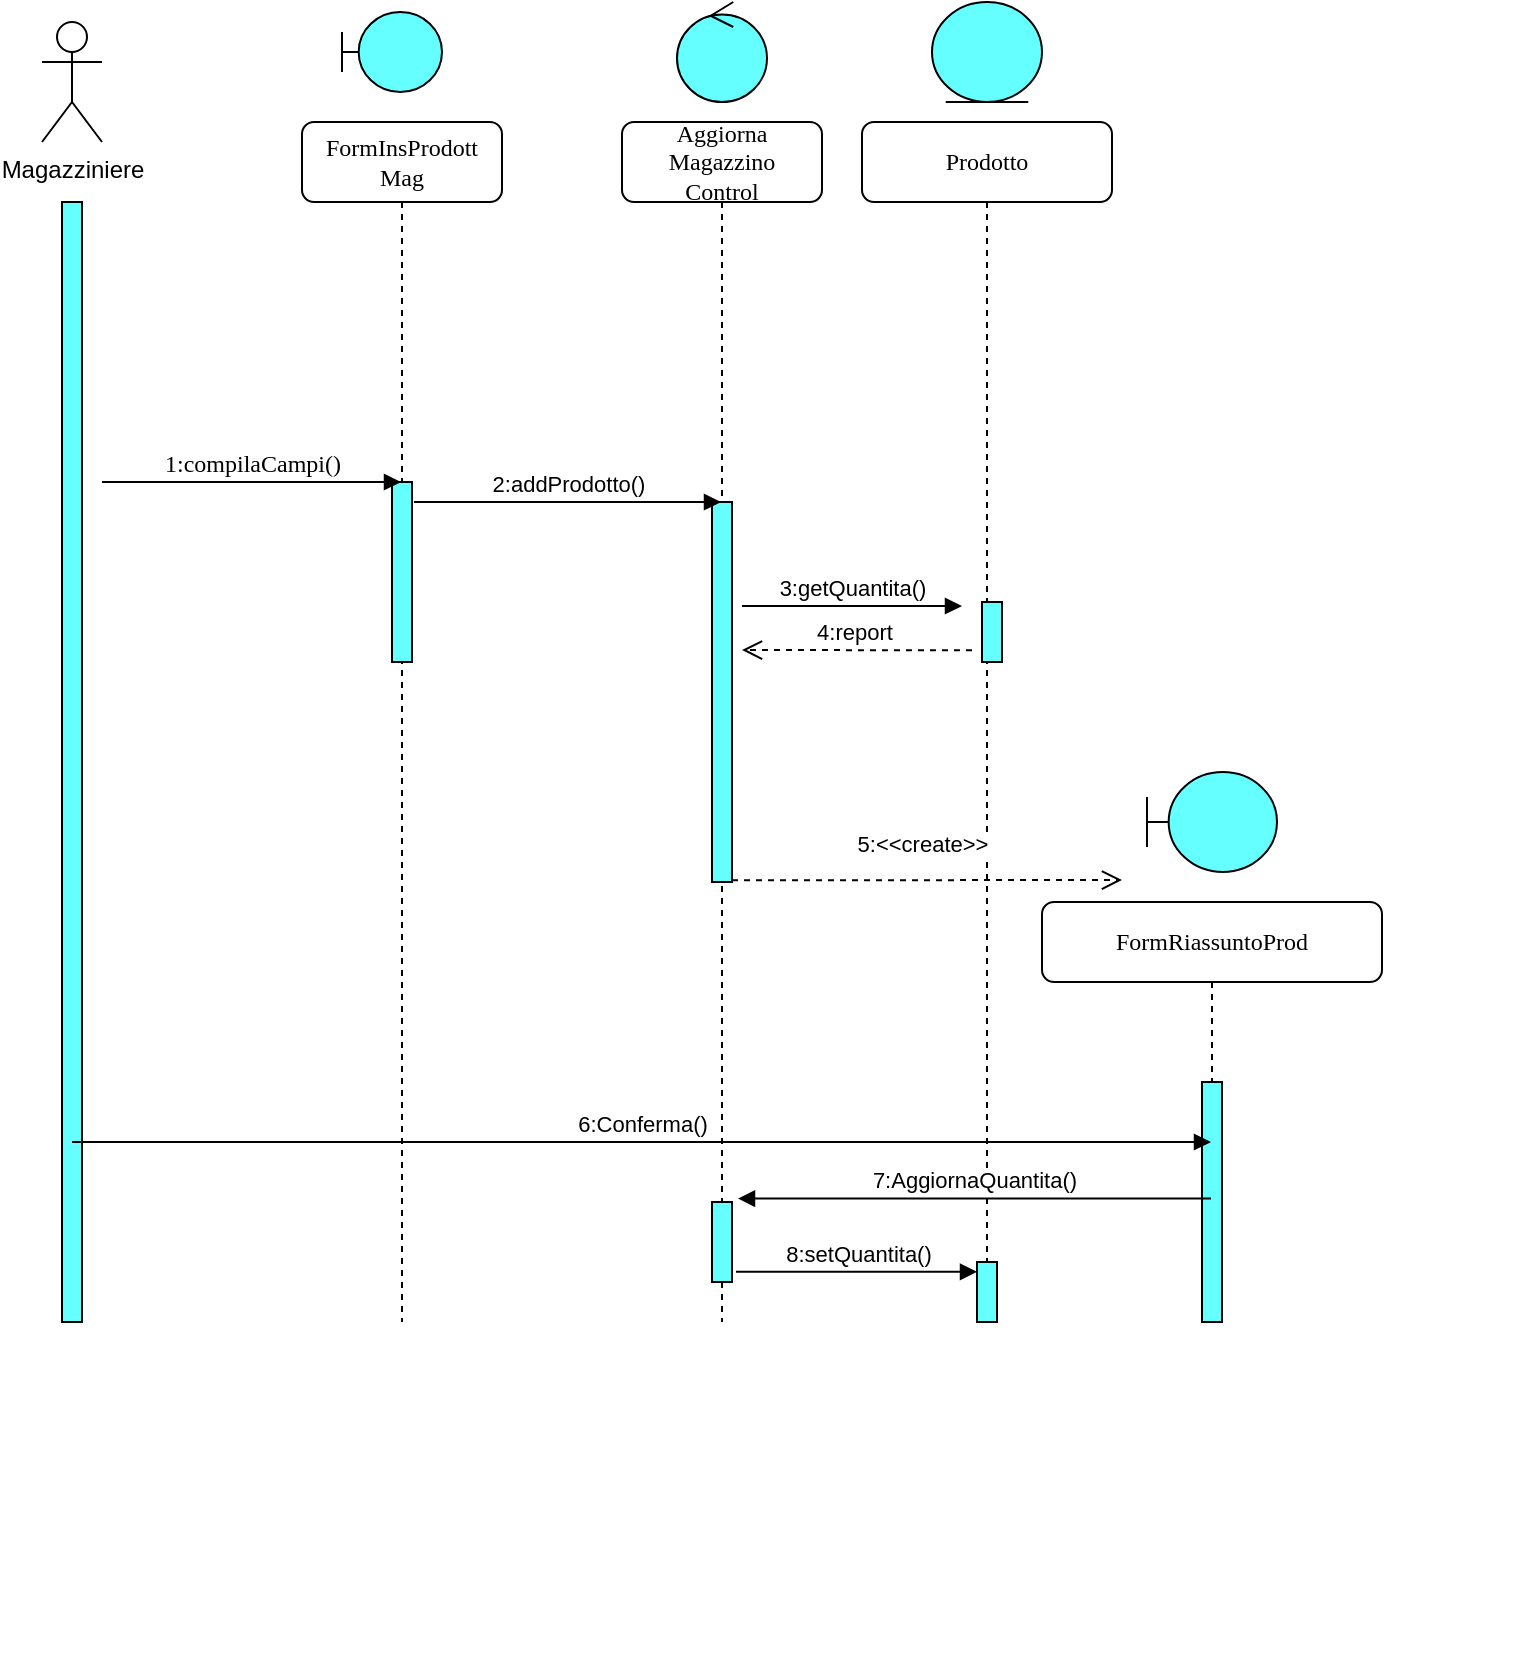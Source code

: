 <mxfile version="13.10.5" type="device"><diagram name="Page-1" id="13e1069c-82ec-6db2-03f1-153e76fe0fe0"><mxGraphModel dx="868" dy="492" grid="1" gridSize="10" guides="1" tooltips="1" connect="1" arrows="1" fold="1" page="1" pageScale="1" pageWidth="1100" pageHeight="850" background="#ffffff" math="0" shadow="0"><root><mxCell id="0"/><mxCell id="1" parent="0"/><mxCell id="7baba1c4bc27f4b0-2" value="FormInsProdott&lt;br&gt;Mag" style="shape=umlLifeline;perimeter=lifelinePerimeter;whiteSpace=wrap;html=1;container=1;collapsible=0;recursiveResize=0;outlineConnect=0;rounded=1;shadow=0;comic=0;labelBackgroundColor=none;strokeWidth=1;fontFamily=Verdana;fontSize=12;align=center;" parent="1" vertex="1"><mxGeometry x="240" y="100" width="100" height="600" as="geometry"/></mxCell><mxCell id="6v5JYZzykNi-eYc_-Lrh-3" value="" style="html=1;points=[];perimeter=orthogonalPerimeter;rounded=0;shadow=0;comic=0;labelBackgroundColor=none;strokeWidth=1;fontFamily=Verdana;fontSize=12;align=center;fillColor=#66FFFF;" vertex="1" parent="7baba1c4bc27f4b0-2"><mxGeometry x="45" y="180" width="10" height="90" as="geometry"/></mxCell><mxCell id="sH8My4Nuk2cVDS_fJ5RP-1" value="Magazziniere" style="shape=umlActor;verticalLabelPosition=bottom;verticalAlign=top;html=1;outlineConnect=0;" parent="1" vertex="1"><mxGeometry x="110" y="50" width="30" height="60" as="geometry"/></mxCell><mxCell id="sH8My4Nuk2cVDS_fJ5RP-3" value="" style="html=1;points=[];perimeter=orthogonalPerimeter;rounded=0;shadow=0;comic=0;labelBackgroundColor=none;strokeWidth=1;fontFamily=Verdana;fontSize=12;align=center;fillColor=#66FFFF;" parent="1" vertex="1"><mxGeometry x="120" y="140" width="10" height="560" as="geometry"/></mxCell><mxCell id="sH8My4Nuk2cVDS_fJ5RP-10" value="Aggiorna&lt;br&gt;Magazzino&lt;br&gt;Control" style="shape=umlLifeline;perimeter=lifelinePerimeter;whiteSpace=wrap;html=1;container=1;collapsible=0;recursiveResize=0;outlineConnect=0;rounded=1;shadow=0;comic=0;labelBackgroundColor=none;strokeWidth=1;fontFamily=Verdana;fontSize=12;align=center;" parent="1" vertex="1"><mxGeometry x="400" y="100" width="100" height="600" as="geometry"/></mxCell><mxCell id="6v5JYZzykNi-eYc_-Lrh-2" value="" style="html=1;points=[];perimeter=orthogonalPerimeter;rounded=0;shadow=0;comic=0;labelBackgroundColor=none;strokeWidth=1;fontFamily=Verdana;fontSize=12;align=center;fillColor=#66FFFF;" vertex="1" parent="sH8My4Nuk2cVDS_fJ5RP-10"><mxGeometry x="45" y="190" width="10" height="190" as="geometry"/></mxCell><mxCell id="6v5JYZzykNi-eYc_-Lrh-5" value="" style="html=1;points=[];perimeter=orthogonalPerimeter;rounded=0;shadow=0;comic=0;labelBackgroundColor=none;strokeWidth=1;fontFamily=Verdana;fontSize=12;align=center;fillColor=#66FFFF;" vertex="1" parent="sH8My4Nuk2cVDS_fJ5RP-10"><mxGeometry x="45" y="540" width="10" height="40" as="geometry"/></mxCell><mxCell id="sH8My4Nuk2cVDS_fJ5RP-13" value="1:compilaCampi()" style="html=1;verticalAlign=bottom;endArrow=block;labelBackgroundColor=none;fontFamily=Verdana;fontSize=12;edgeStyle=elbowEdgeStyle;elbow=vertical;" parent="1" target="7baba1c4bc27f4b0-2" edge="1"><mxGeometry relative="1" as="geometry"><mxPoint x="140" y="280" as="sourcePoint"/><mxPoint x="260" y="271" as="targetPoint"/><Array as="points"/></mxGeometry></mxCell><mxCell id="sH8My4Nuk2cVDS_fJ5RP-15" value="2:addProdotto()" style="html=1;verticalAlign=bottom;endArrow=block;" parent="1" target="sH8My4Nuk2cVDS_fJ5RP-10" edge="1"><mxGeometry width="80" relative="1" as="geometry"><mxPoint x="296" y="290" as="sourcePoint"/><mxPoint x="420" y="290" as="targetPoint"/></mxGeometry></mxCell><mxCell id="sH8My4Nuk2cVDS_fJ5RP-17" value="3:getQuantita()" style="html=1;verticalAlign=bottom;endArrow=block;" parent="1" edge="1"><mxGeometry width="80" relative="1" as="geometry"><mxPoint x="460" y="342" as="sourcePoint"/><mxPoint x="570" y="342" as="targetPoint"/></mxGeometry></mxCell><mxCell id="sH8My4Nuk2cVDS_fJ5RP-18" value="Prodotto" style="shape=umlLifeline;perimeter=lifelinePerimeter;whiteSpace=wrap;html=1;container=1;collapsible=0;recursiveResize=0;outlineConnect=0;rounded=1;shadow=0;comic=0;labelBackgroundColor=none;strokeWidth=1;fontFamily=Verdana;fontSize=12;align=center;" parent="1" vertex="1"><mxGeometry x="520" y="100" width="125" height="580" as="geometry"/></mxCell><mxCell id="7baba1c4bc27f4b0-10" value="" style="html=1;points=[];perimeter=orthogonalPerimeter;rounded=0;shadow=0;comic=0;labelBackgroundColor=none;strokeWidth=1;fontFamily=Verdana;fontSize=12;align=center;fillColor=#66FFFF;" parent="sH8My4Nuk2cVDS_fJ5RP-18" vertex="1"><mxGeometry x="60" y="240" width="10" height="30" as="geometry"/></mxCell><mxCell id="sH8My4Nuk2cVDS_fJ5RP-38" style="edgeStyle=orthogonalEdgeStyle;rounded=0;orthogonalLoop=1;jettySize=auto;html=1;exitX=0.5;exitY=1;exitDx=0;exitDy=0;" parent="1" edge="1"><mxGeometry relative="1" as="geometry"><mxPoint x="845" y="860" as="sourcePoint"/><mxPoint x="845" y="860" as="targetPoint"/></mxGeometry></mxCell><mxCell id="0qIgahLn8RnxLVcaG4aQ-4" value="FormRiassuntoProd" style="shape=umlLifeline;perimeter=lifelinePerimeter;whiteSpace=wrap;html=1;container=1;collapsible=0;recursiveResize=0;outlineConnect=0;rounded=1;shadow=0;comic=0;labelBackgroundColor=none;strokeWidth=1;fontFamily=Verdana;fontSize=12;align=center;" parent="1" vertex="1"><mxGeometry x="610" y="490" width="170" height="210" as="geometry"/></mxCell><mxCell id="0qIgahLn8RnxLVcaG4aQ-5" value="" style="html=1;points=[];perimeter=orthogonalPerimeter;rounded=0;shadow=0;comic=0;labelBackgroundColor=none;strokeWidth=1;fontFamily=Verdana;fontSize=12;align=center;fillColor=#66FFFF;" parent="0qIgahLn8RnxLVcaG4aQ-4" vertex="1"><mxGeometry x="80" y="90" width="10" height="120" as="geometry"/></mxCell><mxCell id="0qIgahLn8RnxLVcaG4aQ-11" value="" style="shape=umlBoundary;whiteSpace=wrap;html=1;fillColor=#66FFFF;" parent="1" vertex="1"><mxGeometry x="260" y="45" width="50" height="40" as="geometry"/></mxCell><mxCell id="0qIgahLn8RnxLVcaG4aQ-12" value="" style="ellipse;shape=umlControl;whiteSpace=wrap;html=1;fillColor=#66FFFF;" parent="1" vertex="1"><mxGeometry x="427.5" y="40" width="45" height="50" as="geometry"/></mxCell><mxCell id="0qIgahLn8RnxLVcaG4aQ-13" value="" style="ellipse;shape=umlEntity;whiteSpace=wrap;html=1;fillColor=#66FFFF;" parent="1" vertex="1"><mxGeometry x="555" y="40" width="55" height="50" as="geometry"/></mxCell><mxCell id="0qIgahLn8RnxLVcaG4aQ-14" value="" style="shape=umlBoundary;whiteSpace=wrap;html=1;fillColor=#66FFFF;" parent="1" vertex="1"><mxGeometry x="662.5" y="425" width="65" height="50" as="geometry"/></mxCell><mxCell id="MEzNawDrW4NFNghGx_fj-5" value="7:AggiornaQuantita()" style="html=1;verticalAlign=bottom;endArrow=block;entryX=1.3;entryY=0.893;entryDx=0;entryDy=0;entryPerimeter=0;" parent="1" source="0qIgahLn8RnxLVcaG4aQ-4" edge="1"><mxGeometry width="80" relative="1" as="geometry"><mxPoint x="470" y="352" as="sourcePoint"/><mxPoint x="458" y="638.27" as="targetPoint"/></mxGeometry></mxCell><mxCell id="LHJ3WhplbaEIWq7N5d2U-4" value="8:setQuantita()" style="html=1;verticalAlign=bottom;endArrow=block;exitX=1.2;exitY=0.987;exitDx=0;exitDy=0;exitPerimeter=0;" parent="1" edge="1"><mxGeometry width="80" relative="1" as="geometry"><mxPoint x="457" y="674.93" as="sourcePoint"/><mxPoint x="577.5" y="674.93" as="targetPoint"/></mxGeometry></mxCell><mxCell id="LHJ3WhplbaEIWq7N5d2U-5" value="5:&amp;lt;&amp;lt;create&amp;gt;&amp;gt;" style="html=1;verticalAlign=bottom;endArrow=open;dashed=1;endSize=8;exitX=1;exitY=0.485;exitDx=0;exitDy=0;exitPerimeter=0;" parent="1" edge="1"><mxGeometry x="-0.026" y="9" relative="1" as="geometry"><mxPoint x="455" y="479.15" as="sourcePoint"/><mxPoint x="650" y="479" as="targetPoint"/><mxPoint as="offset"/></mxGeometry></mxCell><mxCell id="s9p1NZjPNTyTpY-gzZ1L-1" value="6:Conferma()" style="html=1;verticalAlign=bottom;endArrow=block;" parent="1" target="0qIgahLn8RnxLVcaG4aQ-4" edge="1"><mxGeometry width="80" relative="1" as="geometry"><mxPoint x="125" y="610" as="sourcePoint"/><mxPoint x="704.5" y="603.03" as="targetPoint"/></mxGeometry></mxCell><mxCell id="6v5JYZzykNi-eYc_-Lrh-1" value="4:report" style="html=1;verticalAlign=bottom;endArrow=open;dashed=1;endSize=8;exitX=-0.25;exitY=0.071;exitDx=0;exitDy=0;exitPerimeter=0;" edge="1" parent="1"><mxGeometry x="0.036" relative="1" as="geometry"><mxPoint x="575" y="364.14" as="sourcePoint"/><mxPoint x="460" y="364" as="targetPoint"/><mxPoint as="offset"/></mxGeometry></mxCell><mxCell id="6v5JYZzykNi-eYc_-Lrh-4" value="" style="html=1;points=[];perimeter=orthogonalPerimeter;rounded=0;shadow=0;comic=0;labelBackgroundColor=none;strokeWidth=1;fontFamily=Verdana;fontSize=12;align=center;fillColor=#66FFFF;" vertex="1" parent="1"><mxGeometry x="577.5" y="670" width="10" height="30" as="geometry"/></mxCell></root></mxGraphModel></diagram></mxfile>